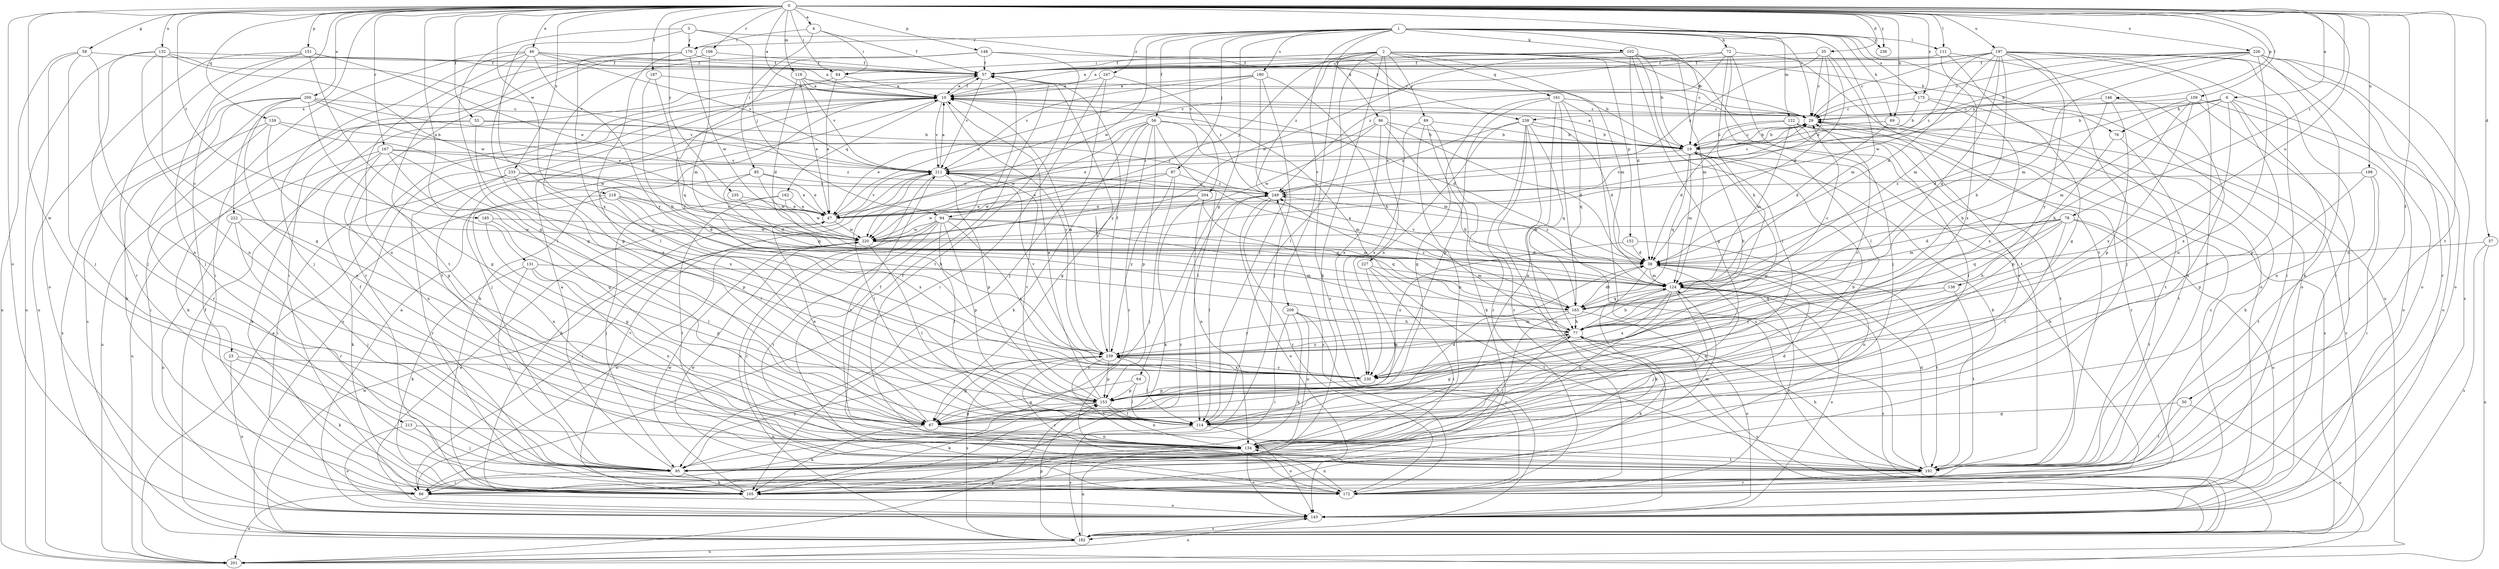 strict digraph  {
0;
1;
2;
3;
4;
6;
10;
19;
23;
29;
35;
37;
38;
46;
47;
50;
53;
56;
57;
58;
64;
67;
69;
72;
76;
77;
78;
84;
85;
86;
87;
89;
94;
95;
96;
102;
105;
109;
111;
114;
119;
122;
124;
131;
132;
134;
136;
143;
146;
148;
151;
152;
153;
159;
161;
162;
163;
166;
167;
170;
172;
175;
180;
182;
185;
187;
191;
197;
198;
200;
201;
204;
209;
211;
213;
218;
220;
222;
226;
227;
230;
233;
235;
236;
238;
239;
247;
249;
0 -> 4  [label=a];
0 -> 6  [label=a];
0 -> 10  [label=a];
0 -> 23  [label=c];
0 -> 29  [label=c];
0 -> 35  [label=d];
0 -> 37  [label=d];
0 -> 46  [label=e];
0 -> 50  [label=f];
0 -> 53  [label=f];
0 -> 58  [label=g];
0 -> 69  [label=h];
0 -> 78  [label=i];
0 -> 84  [label=i];
0 -> 109  [label=l];
0 -> 111  [label=l];
0 -> 119  [label=m];
0 -> 131  [label=n];
0 -> 132  [label=n];
0 -> 136  [label=o];
0 -> 143  [label=o];
0 -> 146  [label=p];
0 -> 148  [label=p];
0 -> 151  [label=p];
0 -> 159  [label=q];
0 -> 166  [label=r];
0 -> 167  [label=r];
0 -> 175  [label=s];
0 -> 185  [label=t];
0 -> 187  [label=t];
0 -> 191  [label=t];
0 -> 197  [label=u];
0 -> 198  [label=u];
0 -> 200  [label=u];
0 -> 213  [label=w];
0 -> 218  [label=w];
0 -> 222  [label=x];
0 -> 226  [label=x];
0 -> 233  [label=y];
0 -> 235  [label=y];
0 -> 236  [label=y];
1 -> 19  [label=b];
1 -> 56  [label=f];
1 -> 64  [label=g];
1 -> 69  [label=h];
1 -> 72  [label=h];
1 -> 87  [label=j];
1 -> 96  [label=k];
1 -> 102  [label=k];
1 -> 111  [label=l];
1 -> 122  [label=m];
1 -> 170  [label=r];
1 -> 175  [label=s];
1 -> 180  [label=s];
1 -> 191  [label=t];
1 -> 201  [label=u];
1 -> 204  [label=v];
1 -> 209  [label=v];
1 -> 220  [label=w];
1 -> 236  [label=y];
1 -> 247  [label=z];
2 -> 29  [label=c];
2 -> 57  [label=f];
2 -> 76  [label=h];
2 -> 84  [label=i];
2 -> 89  [label=j];
2 -> 94  [label=j];
2 -> 105  [label=k];
2 -> 114  [label=l];
2 -> 124  [label=m];
2 -> 152  [label=p];
2 -> 161  [label=q];
2 -> 182  [label=s];
2 -> 227  [label=x];
2 -> 249  [label=z];
3 -> 67  [label=g];
3 -> 94  [label=j];
3 -> 170  [label=r];
3 -> 230  [label=x];
3 -> 238  [label=y];
4 -> 57  [label=f];
4 -> 84  [label=i];
4 -> 85  [label=i];
4 -> 170  [label=r];
6 -> 19  [label=b];
6 -> 76  [label=h];
6 -> 124  [label=m];
6 -> 134  [label=n];
6 -> 143  [label=o];
6 -> 153  [label=p];
6 -> 230  [label=x];
6 -> 238  [label=y];
10 -> 29  [label=c];
10 -> 38  [label=d];
10 -> 57  [label=f];
10 -> 95  [label=j];
10 -> 105  [label=k];
10 -> 162  [label=q];
10 -> 182  [label=s];
10 -> 211  [label=v];
10 -> 239  [label=y];
19 -> 10  [label=a];
19 -> 29  [label=c];
19 -> 77  [label=h];
19 -> 124  [label=m];
19 -> 153  [label=p];
19 -> 163  [label=q];
19 -> 211  [label=v];
23 -> 105  [label=k];
23 -> 143  [label=o];
23 -> 230  [label=x];
29 -> 19  [label=b];
35 -> 29  [label=c];
35 -> 38  [label=d];
35 -> 47  [label=e];
35 -> 57  [label=f];
35 -> 124  [label=m];
35 -> 249  [label=z];
37 -> 38  [label=d];
37 -> 182  [label=s];
37 -> 201  [label=u];
38 -> 105  [label=k];
38 -> 124  [label=m];
38 -> 134  [label=n];
38 -> 191  [label=t];
38 -> 249  [label=z];
46 -> 10  [label=a];
46 -> 57  [label=f];
46 -> 67  [label=g];
46 -> 86  [label=i];
46 -> 95  [label=j];
46 -> 134  [label=n];
46 -> 211  [label=v];
46 -> 239  [label=y];
47 -> 29  [label=c];
47 -> 211  [label=v];
47 -> 220  [label=w];
50 -> 67  [label=g];
50 -> 191  [label=t];
50 -> 201  [label=u];
53 -> 19  [label=b];
53 -> 86  [label=i];
53 -> 105  [label=k];
53 -> 230  [label=x];
53 -> 249  [label=z];
56 -> 19  [label=b];
56 -> 47  [label=e];
56 -> 67  [label=g];
56 -> 105  [label=k];
56 -> 114  [label=l];
56 -> 124  [label=m];
56 -> 153  [label=p];
56 -> 172  [label=r];
56 -> 220  [label=w];
57 -> 10  [label=a];
57 -> 211  [label=v];
57 -> 239  [label=y];
58 -> 57  [label=f];
58 -> 95  [label=j];
58 -> 134  [label=n];
58 -> 143  [label=o];
58 -> 201  [label=u];
64 -> 67  [label=g];
64 -> 114  [label=l];
64 -> 153  [label=p];
67 -> 47  [label=e];
67 -> 105  [label=k];
67 -> 134  [label=n];
69 -> 19  [label=b];
69 -> 38  [label=d];
69 -> 105  [label=k];
72 -> 57  [label=f];
72 -> 77  [label=h];
72 -> 95  [label=j];
72 -> 114  [label=l];
72 -> 143  [label=o];
72 -> 211  [label=v];
72 -> 249  [label=z];
76 -> 153  [label=p];
76 -> 191  [label=t];
77 -> 10  [label=a];
77 -> 67  [label=g];
77 -> 105  [label=k];
77 -> 182  [label=s];
77 -> 239  [label=y];
78 -> 38  [label=d];
78 -> 77  [label=h];
78 -> 114  [label=l];
78 -> 124  [label=m];
78 -> 143  [label=o];
78 -> 163  [label=q];
78 -> 191  [label=t];
78 -> 220  [label=w];
84 -> 10  [label=a];
84 -> 47  [label=e];
84 -> 191  [label=t];
85 -> 47  [label=e];
85 -> 114  [label=l];
85 -> 163  [label=q];
85 -> 220  [label=w];
85 -> 249  [label=z];
86 -> 143  [label=o];
86 -> 201  [label=u];
86 -> 220  [label=w];
87 -> 47  [label=e];
87 -> 95  [label=j];
87 -> 220  [label=w];
87 -> 239  [label=y];
87 -> 249  [label=z];
89 -> 19  [label=b];
89 -> 105  [label=k];
89 -> 134  [label=n];
89 -> 172  [label=r];
89 -> 230  [label=x];
94 -> 86  [label=i];
94 -> 114  [label=l];
94 -> 124  [label=m];
94 -> 153  [label=p];
94 -> 163  [label=q];
94 -> 172  [label=r];
94 -> 191  [label=t];
94 -> 220  [label=w];
94 -> 230  [label=x];
95 -> 10  [label=a];
95 -> 86  [label=i];
95 -> 105  [label=k];
95 -> 124  [label=m];
95 -> 239  [label=y];
96 -> 19  [label=b];
96 -> 38  [label=d];
96 -> 47  [label=e];
96 -> 77  [label=h];
96 -> 220  [label=w];
96 -> 230  [label=x];
102 -> 10  [label=a];
102 -> 19  [label=b];
102 -> 38  [label=d];
102 -> 57  [label=f];
102 -> 67  [label=g];
102 -> 114  [label=l];
102 -> 124  [label=m];
102 -> 191  [label=t];
102 -> 220  [label=w];
105 -> 57  [label=f];
105 -> 211  [label=v];
105 -> 220  [label=w];
105 -> 249  [label=z];
109 -> 29  [label=c];
109 -> 38  [label=d];
109 -> 77  [label=h];
109 -> 86  [label=i];
109 -> 143  [label=o];
109 -> 230  [label=x];
111 -> 57  [label=f];
111 -> 67  [label=g];
111 -> 143  [label=o];
111 -> 230  [label=x];
114 -> 19  [label=b];
114 -> 29  [label=c];
114 -> 38  [label=d];
114 -> 143  [label=o];
114 -> 182  [label=s];
119 -> 10  [label=a];
119 -> 19  [label=b];
119 -> 29  [label=c];
119 -> 38  [label=d];
119 -> 47  [label=e];
119 -> 211  [label=v];
122 -> 19  [label=b];
122 -> 38  [label=d];
122 -> 114  [label=l];
122 -> 124  [label=m];
122 -> 172  [label=r];
122 -> 182  [label=s];
122 -> 191  [label=t];
124 -> 77  [label=h];
124 -> 95  [label=j];
124 -> 134  [label=n];
124 -> 143  [label=o];
124 -> 163  [label=q];
124 -> 172  [label=r];
124 -> 182  [label=s];
124 -> 211  [label=v];
124 -> 230  [label=x];
131 -> 95  [label=j];
131 -> 105  [label=k];
131 -> 124  [label=m];
131 -> 134  [label=n];
131 -> 153  [label=p];
132 -> 57  [label=f];
132 -> 67  [label=g];
132 -> 95  [label=j];
132 -> 134  [label=n];
132 -> 201  [label=u];
132 -> 211  [label=v];
132 -> 220  [label=w];
134 -> 38  [label=d];
134 -> 77  [label=h];
134 -> 95  [label=j];
134 -> 143  [label=o];
134 -> 191  [label=t];
134 -> 211  [label=v];
136 -> 163  [label=q];
136 -> 191  [label=t];
136 -> 239  [label=y];
143 -> 10  [label=a];
143 -> 47  [label=e];
143 -> 182  [label=s];
146 -> 29  [label=c];
146 -> 77  [label=h];
146 -> 134  [label=n];
146 -> 153  [label=p];
148 -> 29  [label=c];
148 -> 57  [label=f];
148 -> 67  [label=g];
148 -> 191  [label=t];
148 -> 239  [label=y];
151 -> 47  [label=e];
151 -> 57  [label=f];
151 -> 95  [label=j];
151 -> 114  [label=l];
151 -> 172  [label=r];
151 -> 201  [label=u];
152 -> 38  [label=d];
152 -> 134  [label=n];
152 -> 230  [label=x];
153 -> 10  [label=a];
153 -> 67  [label=g];
153 -> 105  [label=k];
153 -> 114  [label=l];
153 -> 134  [label=n];
153 -> 211  [label=v];
159 -> 19  [label=b];
159 -> 67  [label=g];
159 -> 182  [label=s];
159 -> 201  [label=u];
159 -> 220  [label=w];
161 -> 29  [label=c];
161 -> 67  [label=g];
161 -> 134  [label=n];
161 -> 153  [label=p];
161 -> 163  [label=q];
161 -> 182  [label=s];
161 -> 191  [label=t];
162 -> 47  [label=e];
162 -> 95  [label=j];
162 -> 191  [label=t];
162 -> 220  [label=w];
163 -> 29  [label=c];
163 -> 38  [label=d];
163 -> 77  [label=h];
163 -> 95  [label=j];
163 -> 143  [label=o];
163 -> 239  [label=y];
163 -> 249  [label=z];
166 -> 57  [label=f];
166 -> 86  [label=i];
166 -> 124  [label=m];
166 -> 172  [label=r];
167 -> 67  [label=g];
167 -> 105  [label=k];
167 -> 134  [label=n];
167 -> 201  [label=u];
167 -> 211  [label=v];
167 -> 230  [label=x];
167 -> 249  [label=z];
170 -> 57  [label=f];
170 -> 114  [label=l];
170 -> 153  [label=p];
170 -> 191  [label=t];
170 -> 220  [label=w];
172 -> 19  [label=b];
172 -> 29  [label=c];
172 -> 57  [label=f];
172 -> 134  [label=n];
172 -> 220  [label=w];
172 -> 249  [label=z];
175 -> 19  [label=b];
175 -> 29  [label=c];
175 -> 191  [label=t];
175 -> 230  [label=x];
180 -> 10  [label=a];
180 -> 47  [label=e];
180 -> 77  [label=h];
180 -> 95  [label=j];
180 -> 114  [label=l];
180 -> 211  [label=v];
182 -> 29  [label=c];
182 -> 57  [label=f];
182 -> 134  [label=n];
182 -> 153  [label=p];
182 -> 201  [label=u];
182 -> 220  [label=w];
185 -> 67  [label=g];
185 -> 114  [label=l];
185 -> 220  [label=w];
187 -> 10  [label=a];
187 -> 77  [label=h];
187 -> 163  [label=q];
191 -> 19  [label=b];
191 -> 38  [label=d];
191 -> 57  [label=f];
191 -> 77  [label=h];
191 -> 172  [label=r];
197 -> 10  [label=a];
197 -> 29  [label=c];
197 -> 38  [label=d];
197 -> 57  [label=f];
197 -> 77  [label=h];
197 -> 86  [label=i];
197 -> 95  [label=j];
197 -> 124  [label=m];
197 -> 143  [label=o];
197 -> 163  [label=q];
197 -> 172  [label=r];
197 -> 191  [label=t];
197 -> 239  [label=y];
197 -> 249  [label=z];
198 -> 86  [label=i];
198 -> 153  [label=p];
198 -> 191  [label=t];
198 -> 249  [label=z];
200 -> 29  [label=c];
200 -> 47  [label=e];
200 -> 67  [label=g];
200 -> 105  [label=k];
200 -> 134  [label=n];
200 -> 172  [label=r];
200 -> 182  [label=s];
200 -> 211  [label=v];
201 -> 10  [label=a];
201 -> 143  [label=o];
201 -> 153  [label=p];
204 -> 47  [label=e];
204 -> 105  [label=k];
204 -> 134  [label=n];
204 -> 163  [label=q];
204 -> 220  [label=w];
209 -> 77  [label=h];
209 -> 86  [label=i];
209 -> 105  [label=k];
209 -> 134  [label=n];
209 -> 172  [label=r];
211 -> 10  [label=a];
211 -> 29  [label=c];
211 -> 105  [label=k];
211 -> 114  [label=l];
211 -> 124  [label=m];
211 -> 153  [label=p];
211 -> 182  [label=s];
211 -> 249  [label=z];
213 -> 95  [label=j];
213 -> 134  [label=n];
213 -> 143  [label=o];
218 -> 38  [label=d];
218 -> 47  [label=e];
218 -> 77  [label=h];
218 -> 105  [label=k];
218 -> 134  [label=n];
218 -> 230  [label=x];
220 -> 38  [label=d];
220 -> 114  [label=l];
222 -> 95  [label=j];
222 -> 143  [label=o];
222 -> 172  [label=r];
222 -> 220  [label=w];
226 -> 19  [label=b];
226 -> 29  [label=c];
226 -> 57  [label=f];
226 -> 105  [label=k];
226 -> 124  [label=m];
226 -> 134  [label=n];
226 -> 143  [label=o];
226 -> 172  [label=r];
226 -> 182  [label=s];
226 -> 220  [label=w];
227 -> 67  [label=g];
227 -> 86  [label=i];
227 -> 124  [label=m];
227 -> 191  [label=t];
230 -> 29  [label=c];
230 -> 153  [label=p];
230 -> 239  [label=y];
233 -> 47  [label=e];
233 -> 86  [label=i];
233 -> 153  [label=p];
233 -> 172  [label=r];
233 -> 249  [label=z];
235 -> 38  [label=d];
235 -> 47  [label=e];
238 -> 19  [label=b];
238 -> 38  [label=d];
238 -> 143  [label=o];
238 -> 163  [label=q];
238 -> 172  [label=r];
238 -> 182  [label=s];
238 -> 230  [label=x];
238 -> 249  [label=z];
239 -> 10  [label=a];
239 -> 57  [label=f];
239 -> 67  [label=g];
239 -> 77  [label=h];
239 -> 114  [label=l];
239 -> 124  [label=m];
239 -> 153  [label=p];
239 -> 172  [label=r];
239 -> 182  [label=s];
239 -> 191  [label=t];
239 -> 211  [label=v];
239 -> 230  [label=x];
247 -> 10  [label=a];
247 -> 86  [label=i];
247 -> 95  [label=j];
247 -> 249  [label=z];
249 -> 47  [label=e];
249 -> 114  [label=l];
249 -> 143  [label=o];
249 -> 172  [label=r];
}
